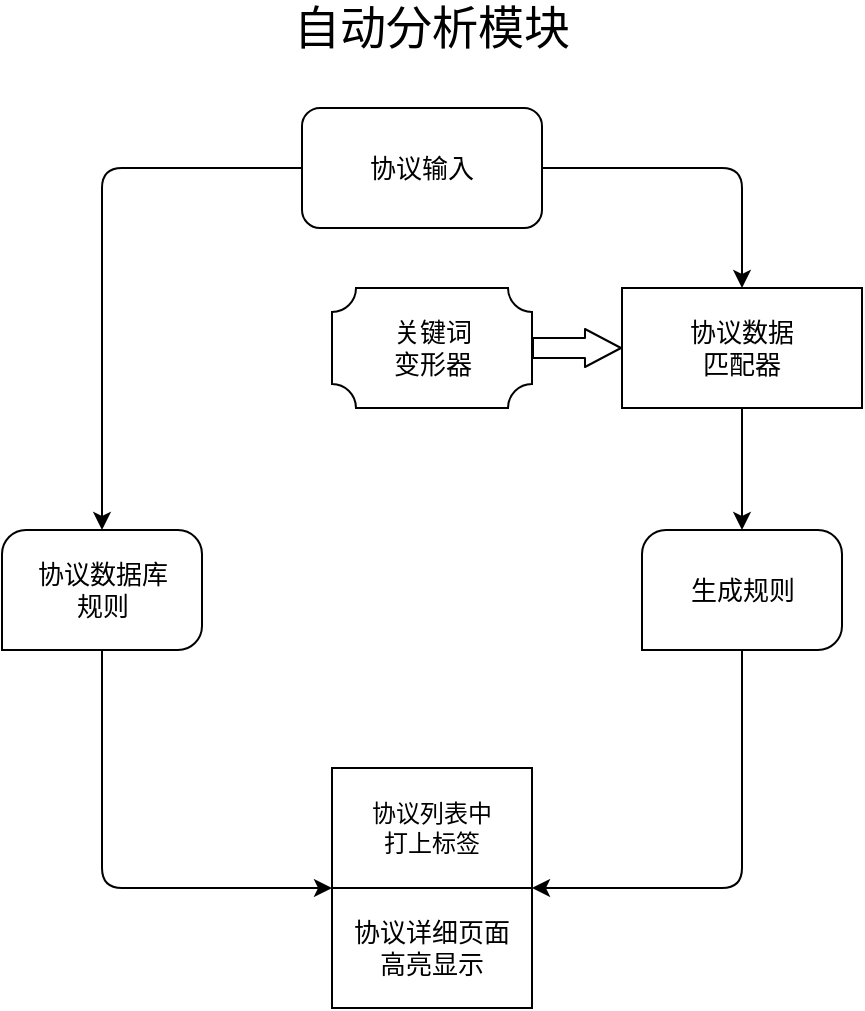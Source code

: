 <mxfile version="12.0.2" type="github" pages="1"><diagram id="PDMYg0tn8_9wsmpUUeU5" name="第 1 页"><mxGraphModel dx="946" dy="571" grid="1" gridSize="10" guides="1" tooltips="1" connect="1" arrows="1" fold="1" page="1" pageScale="1" pageWidth="1600" pageHeight="1200" math="0" shadow="0"><root><mxCell id="0"/><mxCell id="1" parent="0"/><mxCell id="IYbOyVSwOx5RN0h2Jb-t-1" value="自动分析模块" style="text;html=1;strokeColor=none;fillColor=none;align=center;verticalAlign=middle;whiteSpace=wrap;rounded=0;fontSize=23;" parent="1" vertex="1"><mxGeometry x="160" y="20" width="160" height="20" as="geometry"/></mxCell><mxCell id="IYbOyVSwOx5RN0h2Jb-t-13" value="关键词&lt;br&gt;变形器" style="verticalLabelPosition=middle;verticalAlign=middle;html=1;shape=mxgraph.basic.plaque;dx=6;fontFamily=Verdana;fontSize=13;align=center;horizontal=1;labelPosition=center;" parent="1" vertex="1"><mxGeometry x="190" y="160" width="100" height="60" as="geometry"/></mxCell><mxCell id="IYbOyVSwOx5RN0h2Jb-t-15" value="协议数据&lt;br&gt;匹配器" style="rounded=0;whiteSpace=wrap;html=1;fontFamily=Verdana;fontSize=13;align=center;" parent="1" vertex="1"><mxGeometry x="335" y="160" width="120" height="60" as="geometry"/></mxCell><mxCell id="IYbOyVSwOx5RN0h2Jb-t-16" value="" style="shape=flexArrow;endArrow=classic;html=1;fontFamily=Verdana;fontSize=13;endWidth=8;endSize=5.67;exitX=1;exitY=0.5;exitDx=0;exitDy=0;exitPerimeter=0;" parent="1" source="IYbOyVSwOx5RN0h2Jb-t-13" target="IYbOyVSwOx5RN0h2Jb-t-15" edge="1"><mxGeometry width="50" height="50" relative="1" as="geometry"><mxPoint x="525" y="40" as="sourcePoint"/><mxPoint x="385" y="90" as="targetPoint"/></mxGeometry></mxCell><mxCell id="IYbOyVSwOx5RN0h2Jb-t-19" value="生成规则" style="verticalLabelPosition=middle;verticalAlign=middle;html=1;shape=mxgraph.basic.three_corner_round_rect;dx=6;fontFamily=Verdana;fontSize=13;align=center;labelPosition=center;" parent="1" vertex="1"><mxGeometry x="345" y="281" width="100" height="60" as="geometry"/></mxCell><mxCell id="IYbOyVSwOx5RN0h2Jb-t-22" value="" style="endArrow=classic;html=1;fontFamily=Verdana;fontSize=13;exitX=0.5;exitY=1;exitDx=0;exitDy=0;" parent="1" source="IYbOyVSwOx5RN0h2Jb-t-15" target="IYbOyVSwOx5RN0h2Jb-t-19" edge="1"><mxGeometry width="50" height="50" relative="1" as="geometry"><mxPoint x="180" y="600" as="sourcePoint"/><mxPoint x="230" y="550" as="targetPoint"/></mxGeometry></mxCell><mxCell id="IYbOyVSwOx5RN0h2Jb-t-23" value="" style="endArrow=classic;html=1;fontFamily=Verdana;fontSize=13;exitX=0.5;exitY=1;exitDx=0;exitDy=0;exitPerimeter=0;entryX=1;entryY=0.5;entryDx=0;entryDy=0;entryPerimeter=0;" parent="1" source="IYbOyVSwOx5RN0h2Jb-t-19" edge="1"><mxGeometry width="50" height="50" relative="1" as="geometry"><mxPoint x="220" y="550" as="sourcePoint"/><mxPoint x="290" y="460" as="targetPoint"/><Array as="points"><mxPoint x="395" y="460"/></Array></mxGeometry></mxCell><mxCell id="IYbOyVSwOx5RN0h2Jb-t-25" value="协议输入" style="rounded=1;whiteSpace=wrap;html=1;fontFamily=Verdana;fontSize=13;align=center;" parent="1" vertex="1"><mxGeometry x="175" y="70" width="120" height="60" as="geometry"/></mxCell><mxCell id="IYbOyVSwOx5RN0h2Jb-t-27" value="" style="endArrow=classic;html=1;fontFamily=Verdana;fontSize=13;exitX=0;exitY=0.5;exitDx=0;exitDy=0;entryX=0.5;entryY=0;entryDx=0;entryDy=0;entryPerimeter=0;" parent="1" source="IYbOyVSwOx5RN0h2Jb-t-25" target="IYbOyVSwOx5RN0h2Jb-t-30" edge="1"><mxGeometry width="50" height="50" relative="1" as="geometry"><mxPoint x="25" y="640" as="sourcePoint"/><mxPoint x="135" y="240" as="targetPoint"/><Array as="points"><mxPoint x="75" y="100"/></Array></mxGeometry></mxCell><mxCell id="IYbOyVSwOx5RN0h2Jb-t-29" value="" style="endArrow=classic;html=1;fontFamily=Verdana;fontSize=13;exitX=1;exitY=0.5;exitDx=0;exitDy=0;entryX=0.5;entryY=0;entryDx=0;entryDy=0;" parent="1" source="IYbOyVSwOx5RN0h2Jb-t-25" target="IYbOyVSwOx5RN0h2Jb-t-15" edge="1"><mxGeometry width="50" height="50" relative="1" as="geometry"><mxPoint x="315" y="120" as="sourcePoint"/><mxPoint x="365" y="70" as="targetPoint"/><Array as="points"><mxPoint x="395" y="100"/></Array></mxGeometry></mxCell><mxCell id="IYbOyVSwOx5RN0h2Jb-t-30" value="协议数据库&lt;br&gt;规则" style="verticalLabelPosition=middle;verticalAlign=middle;html=1;shape=mxgraph.basic.three_corner_round_rect;dx=6;fontFamily=Verdana;fontSize=13;align=center;labelPosition=center;" parent="1" vertex="1"><mxGeometry x="25" y="281" width="100" height="60" as="geometry"/></mxCell><mxCell id="sc6pJCLoH9VhuYN0Fi5H-12" value="协议列表中&lt;br&gt;打上标签" style="whiteSpace=wrap;html=1;align=center;verticalAlign=middle;container=1;recursiveResize=0;treeFolding=1;treeMoving=1;" vertex="1" parent="1"><mxGeometry x="190" y="400" width="100" height="60" as="geometry"/></mxCell><mxCell id="sc6pJCLoH9VhuYN0Fi5H-13" value="&lt;span style=&quot;font-family: &amp;#34;verdana&amp;#34; ; font-size: 13px ; white-space: nowrap&quot;&gt;协议详细页面&lt;/span&gt;&lt;br style=&quot;font-family: &amp;#34;verdana&amp;#34; ; font-size: 13px ; white-space: nowrap&quot;&gt;&lt;span style=&quot;font-family: &amp;#34;verdana&amp;#34; ; font-size: 13px ; white-space: nowrap&quot;&gt;高亮显示&lt;/span&gt;" style="whiteSpace=wrap;html=1;align=center;verticalAlign=middle;container=1;recursiveResize=0;treeFolding=1;treeMoving=1;" vertex="1" parent="1"><mxGeometry x="190" y="460" width="100" height="60" as="geometry"/></mxCell><mxCell id="IYbOyVSwOx5RN0h2Jb-t-26" value="" style="endArrow=classic;html=1;fontFamily=Verdana;fontSize=13;exitX=0.5;exitY=1;exitDx=0;exitDy=0;exitPerimeter=0;" parent="1" source="IYbOyVSwOx5RN0h2Jb-t-30" edge="1"><mxGeometry width="50" height="50" relative="1" as="geometry"><mxPoint x="75" y="356" as="sourcePoint"/><mxPoint x="190" y="460" as="targetPoint"/><Array as="points"><mxPoint x="75" y="460"/></Array></mxGeometry></mxCell></root></mxGraphModel></diagram></mxfile>